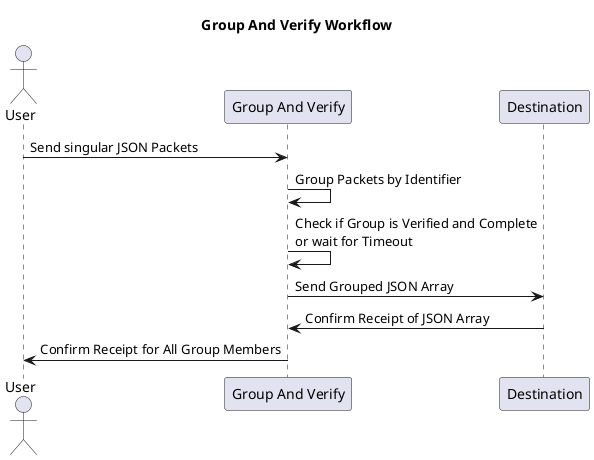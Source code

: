 @startuml
title Group And Verify Workflow

actor User
participant "Group And Verify" as GroupAndVerify
participant "Destination" as Destination

User -> GroupAndVerify: Send singular JSON Packets
GroupAndVerify -> GroupAndVerify: Group Packets by Identifier
GroupAndVerify -> GroupAndVerify: Check if Group is Verified and Complete\nor wait for Timeout
GroupAndVerify -> Destination: Send Grouped JSON Array
Destination -> GroupAndVerify: Confirm Receipt of JSON Array
GroupAndVerify -> User: Confirm Receipt for All Group Members

@enduml